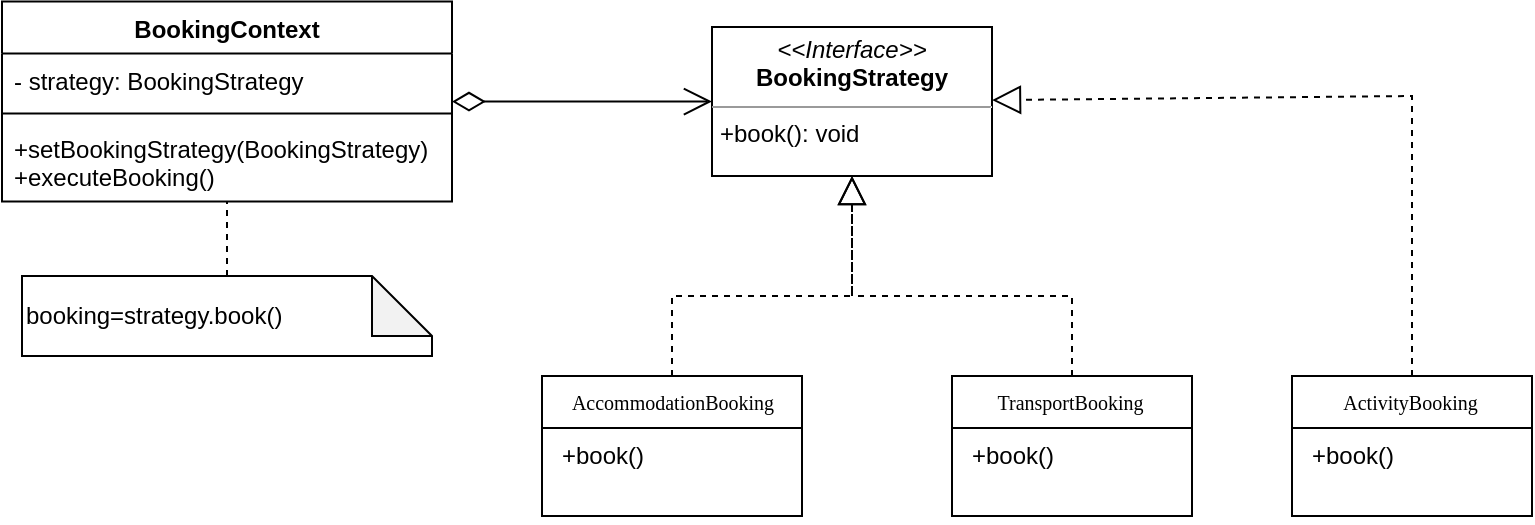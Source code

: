 <mxfile version="27.0.2">
  <diagram name="Page-1" id="89zF04bP2QINnhXjNdkJ">
    <mxGraphModel dx="872" dy="439" grid="1" gridSize="10" guides="1" tooltips="1" connect="1" arrows="1" fold="1" page="1" pageScale="1" pageWidth="850" pageHeight="1100" math="0" shadow="0">
      <root>
        <mxCell id="0" />
        <mxCell id="1" parent="0" />
        <mxCell id="DxpJvKM0HqhNG1pV6mH_-1" value="AccommodationBooking" style="swimlane;html=1;fontStyle=0;childLayout=stackLayout;horizontal=1;startSize=26;fillColor=none;horizontalStack=0;resizeParent=1;resizeLast=0;collapsible=1;marginBottom=0;swimlaneFillColor=#ffffff;rounded=0;shadow=0;comic=0;labelBackgroundColor=none;strokeWidth=1;fontFamily=Verdana;fontSize=10;align=center;" vertex="1" parent="1">
          <mxGeometry x="425" y="360" width="130" height="70" as="geometry" />
        </mxCell>
        <mxCell id="DxpJvKM0HqhNG1pV6mH_-2" value="&lt;p style=&quot;margin: 0px 0px 0px 4px;&quot;&gt;&lt;span style=&quot;text-wrap-mode: nowrap;&quot;&gt;+book()&lt;/span&gt;&lt;/p&gt;" style="text;html=1;strokeColor=none;fillColor=none;align=left;verticalAlign=top;spacingLeft=4;spacingRight=4;whiteSpace=wrap;overflow=hidden;rotatable=0;points=[[0,0.5],[1,0.5]];portConstraint=eastwest;" vertex="1" parent="DxpJvKM0HqhNG1pV6mH_-1">
          <mxGeometry y="26" width="130" height="44" as="geometry" />
        </mxCell>
        <mxCell id="DxpJvKM0HqhNG1pV6mH_-3" value="&lt;p style=&quot;margin:0px;margin-top:4px;text-align:center;&quot;&gt;&lt;i&gt;&amp;lt;&amp;lt;Interface&amp;gt;&amp;gt;&lt;/i&gt;&lt;br&gt;&lt;b&gt;BookingStrategy&lt;/b&gt;&lt;/p&gt;&lt;hr size=&quot;1&quot;&gt;&lt;p style=&quot;margin:0px;margin-left:4px;&quot;&gt;&lt;/p&gt;&lt;p style=&quot;margin:0px;margin-left:4px;&quot;&gt;+book(): void&lt;/p&gt;" style="verticalAlign=top;align=left;overflow=fill;fontSize=12;fontFamily=Helvetica;html=1;rounded=0;shadow=0;comic=0;labelBackgroundColor=none;strokeWidth=1" vertex="1" parent="1">
          <mxGeometry x="510" y="185.5" width="140" height="74.5" as="geometry" />
        </mxCell>
        <mxCell id="DxpJvKM0HqhNG1pV6mH_-4" value="TransportBooking&amp;nbsp;" style="swimlane;html=1;fontStyle=0;childLayout=stackLayout;horizontal=1;startSize=26;fillColor=none;horizontalStack=0;resizeParent=1;resizeLast=0;collapsible=1;marginBottom=0;swimlaneFillColor=#ffffff;rounded=0;shadow=0;comic=0;labelBackgroundColor=none;strokeWidth=1;fontFamily=Verdana;fontSize=10;align=center;" vertex="1" parent="1">
          <mxGeometry x="630" y="360" width="120" height="70" as="geometry" />
        </mxCell>
        <mxCell id="DxpJvKM0HqhNG1pV6mH_-5" value="&lt;p style=&quot;margin: 0px 0px 0px 4px;&quot;&gt;&lt;span style=&quot;text-wrap-mode: nowrap;&quot;&gt;+book()&lt;/span&gt;&lt;/p&gt;" style="text;html=1;strokeColor=none;fillColor=none;align=left;verticalAlign=top;spacingLeft=4;spacingRight=4;whiteSpace=wrap;overflow=hidden;rotatable=0;points=[[0,0.5],[1,0.5]];portConstraint=eastwest;" vertex="1" parent="DxpJvKM0HqhNG1pV6mH_-4">
          <mxGeometry y="26" width="120" height="34" as="geometry" />
        </mxCell>
        <mxCell id="DxpJvKM0HqhNG1pV6mH_-6" value="" style="endArrow=block;dashed=1;endFill=0;endSize=12;html=1;rounded=0;exitX=0.5;exitY=0;exitDx=0;exitDy=0;entryX=0.5;entryY=1;entryDx=0;entryDy=0;" edge="1" parent="1" source="DxpJvKM0HqhNG1pV6mH_-1" target="DxpJvKM0HqhNG1pV6mH_-3">
          <mxGeometry width="160" relative="1" as="geometry">
            <mxPoint x="300" y="390" as="sourcePoint" />
            <mxPoint x="460" y="390" as="targetPoint" />
            <Array as="points">
              <mxPoint x="490" y="320" />
              <mxPoint x="580" y="320" />
            </Array>
          </mxGeometry>
        </mxCell>
        <mxCell id="DxpJvKM0HqhNG1pV6mH_-7" value="" style="endArrow=block;dashed=1;endFill=0;endSize=12;html=1;rounded=0;exitX=0.5;exitY=0;exitDx=0;exitDy=0;entryX=0.5;entryY=1;entryDx=0;entryDy=0;" edge="1" parent="1" source="DxpJvKM0HqhNG1pV6mH_-4" target="DxpJvKM0HqhNG1pV6mH_-3">
          <mxGeometry width="160" relative="1" as="geometry">
            <mxPoint x="300" y="390" as="sourcePoint" />
            <mxPoint x="460" y="390" as="targetPoint" />
            <Array as="points">
              <mxPoint x="690" y="320" />
              <mxPoint x="580" y="320" />
            </Array>
          </mxGeometry>
        </mxCell>
        <mxCell id="DxpJvKM0HqhNG1pV6mH_-8" value="booking=strategy.book()" style="shape=note;whiteSpace=wrap;html=1;backgroundOutline=1;darkOpacity=0.05;align=left;" vertex="1" parent="1">
          <mxGeometry x="165" y="310" width="205" height="40" as="geometry" />
        </mxCell>
        <mxCell id="DxpJvKM0HqhNG1pV6mH_-9" value="ActivityBooking&amp;nbsp;" style="swimlane;html=1;fontStyle=0;childLayout=stackLayout;horizontal=1;startSize=26;fillColor=none;horizontalStack=0;resizeParent=1;resizeLast=0;collapsible=1;marginBottom=0;swimlaneFillColor=#ffffff;rounded=0;shadow=0;comic=0;labelBackgroundColor=none;strokeWidth=1;fontFamily=Verdana;fontSize=10;align=center;" vertex="1" parent="1">
          <mxGeometry x="800" y="360" width="120" height="70" as="geometry" />
        </mxCell>
        <mxCell id="DxpJvKM0HqhNG1pV6mH_-10" value="&lt;p style=&quot;margin: 0px 0px 0px 4px;&quot;&gt;&lt;span style=&quot;text-wrap-mode: nowrap;&quot;&gt;+book()&lt;/span&gt;&lt;/p&gt;" style="text;html=1;strokeColor=none;fillColor=none;align=left;verticalAlign=top;spacingLeft=4;spacingRight=4;whiteSpace=wrap;overflow=hidden;rotatable=0;points=[[0,0.5],[1,0.5]];portConstraint=eastwest;" vertex="1" parent="DxpJvKM0HqhNG1pV6mH_-9">
          <mxGeometry y="26" width="120" height="34" as="geometry" />
        </mxCell>
        <mxCell id="DxpJvKM0HqhNG1pV6mH_-11" value="BookingContext" style="swimlane;fontStyle=1;align=center;verticalAlign=top;childLayout=stackLayout;horizontal=1;startSize=26;horizontalStack=0;resizeParent=1;resizeParentMax=0;resizeLast=0;collapsible=1;marginBottom=0;whiteSpace=wrap;html=1;" vertex="1" parent="1">
          <mxGeometry x="155" y="172.75" width="225" height="100" as="geometry" />
        </mxCell>
        <mxCell id="DxpJvKM0HqhNG1pV6mH_-12" value="- strategy: BookingStrategy" style="text;strokeColor=none;fillColor=none;align=left;verticalAlign=top;spacingLeft=4;spacingRight=4;overflow=hidden;rotatable=0;points=[[0,0.5],[1,0.5]];portConstraint=eastwest;whiteSpace=wrap;html=1;" vertex="1" parent="DxpJvKM0HqhNG1pV6mH_-11">
          <mxGeometry y="26" width="225" height="26" as="geometry" />
        </mxCell>
        <mxCell id="DxpJvKM0HqhNG1pV6mH_-13" value="" style="line;strokeWidth=1;fillColor=none;align=left;verticalAlign=middle;spacingTop=-1;spacingLeft=3;spacingRight=3;rotatable=0;labelPosition=right;points=[];portConstraint=eastwest;strokeColor=inherit;" vertex="1" parent="DxpJvKM0HqhNG1pV6mH_-11">
          <mxGeometry y="52" width="225" height="8" as="geometry" />
        </mxCell>
        <mxCell id="DxpJvKM0HqhNG1pV6mH_-14" value="+setBookingStrategy(BookingStrategy)&lt;div&gt;+executeBooking()&lt;/div&gt;" style="text;strokeColor=none;fillColor=none;align=left;verticalAlign=top;spacingLeft=4;spacingRight=4;overflow=hidden;rotatable=0;points=[[0,0.5],[1,0.5]];portConstraint=eastwest;whiteSpace=wrap;html=1;" vertex="1" parent="DxpJvKM0HqhNG1pV6mH_-11">
          <mxGeometry y="60" width="225" height="40" as="geometry" />
        </mxCell>
        <mxCell id="DxpJvKM0HqhNG1pV6mH_-15" value="" style="endArrow=none;dashed=1;html=1;rounded=0;exitX=0.5;exitY=0;exitDx=0;exitDy=0;exitPerimeter=0;" edge="1" parent="1" source="DxpJvKM0HqhNG1pV6mH_-8" target="DxpJvKM0HqhNG1pV6mH_-11">
          <mxGeometry width="50" height="50" relative="1" as="geometry">
            <mxPoint x="500" y="260" as="sourcePoint" />
            <mxPoint x="550" y="210" as="targetPoint" />
          </mxGeometry>
        </mxCell>
        <mxCell id="DxpJvKM0HqhNG1pV6mH_-16" value="" style="endArrow=open;html=1;endSize=12;startArrow=diamondThin;startSize=14;startFill=0;edgeStyle=orthogonalEdgeStyle;align=left;verticalAlign=bottom;rounded=0;" edge="1" parent="1" source="DxpJvKM0HqhNG1pV6mH_-11" target="DxpJvKM0HqhNG1pV6mH_-3">
          <mxGeometry x="-1" y="3" relative="1" as="geometry">
            <mxPoint x="450" y="230" as="sourcePoint" />
            <mxPoint x="610" y="230" as="targetPoint" />
          </mxGeometry>
        </mxCell>
        <mxCell id="DxpJvKM0HqhNG1pV6mH_-17" value="" style="endArrow=block;dashed=1;endFill=0;endSize=12;html=1;rounded=0;exitX=0.5;exitY=0;exitDx=0;exitDy=0;" edge="1" parent="1" source="DxpJvKM0HqhNG1pV6mH_-9" target="DxpJvKM0HqhNG1pV6mH_-3">
          <mxGeometry width="160" relative="1" as="geometry">
            <mxPoint x="450" y="230" as="sourcePoint" />
            <mxPoint x="610" y="230" as="targetPoint" />
            <Array as="points">
              <mxPoint x="860" y="320" />
              <mxPoint x="860" y="220" />
            </Array>
          </mxGeometry>
        </mxCell>
      </root>
    </mxGraphModel>
  </diagram>
</mxfile>
